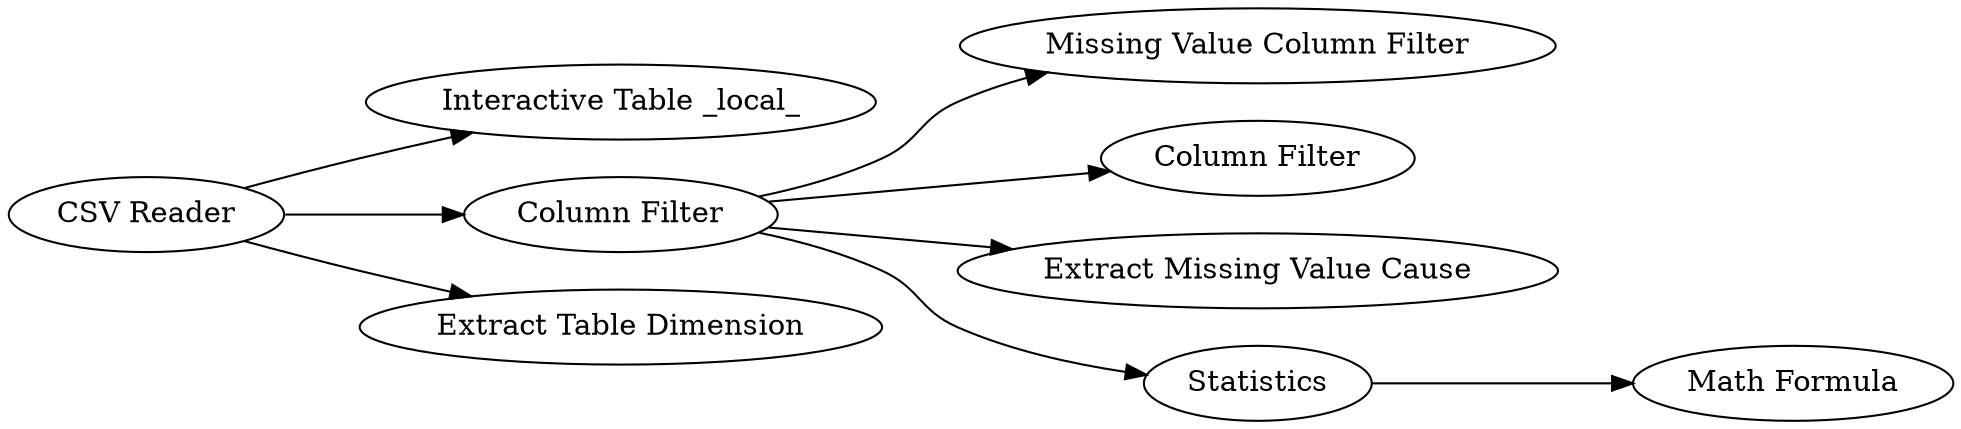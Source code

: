 digraph {
	"-2178120355352191070_15" [label="Missing Value Column Filter"]
	"-2178120355352191070_14" [label="Math Formula"]
	"-2178120355352191070_18" [label="Column Filter"]
	"-2178120355352191070_3" [label="Interactive Table _local_"]
	"-2178120355352191070_6" [label="Column Filter"]
	"-2178120355352191070_12" [label="Extract Table Dimension"]
	"-2178120355352191070_16" [label="Extract Missing Value Cause"]
	"-2178120355352191070_13" [label=Statistics]
	"-2178120355352191070_1" [label="CSV Reader"]
	"-2178120355352191070_13" -> "-2178120355352191070_14"
	"-2178120355352191070_6" -> "-2178120355352191070_15"
	"-2178120355352191070_6" -> "-2178120355352191070_16"
	"-2178120355352191070_1" -> "-2178120355352191070_6"
	"-2178120355352191070_1" -> "-2178120355352191070_12"
	"-2178120355352191070_6" -> "-2178120355352191070_13"
	"-2178120355352191070_6" -> "-2178120355352191070_18"
	"-2178120355352191070_1" -> "-2178120355352191070_3"
	rankdir=LR
}
